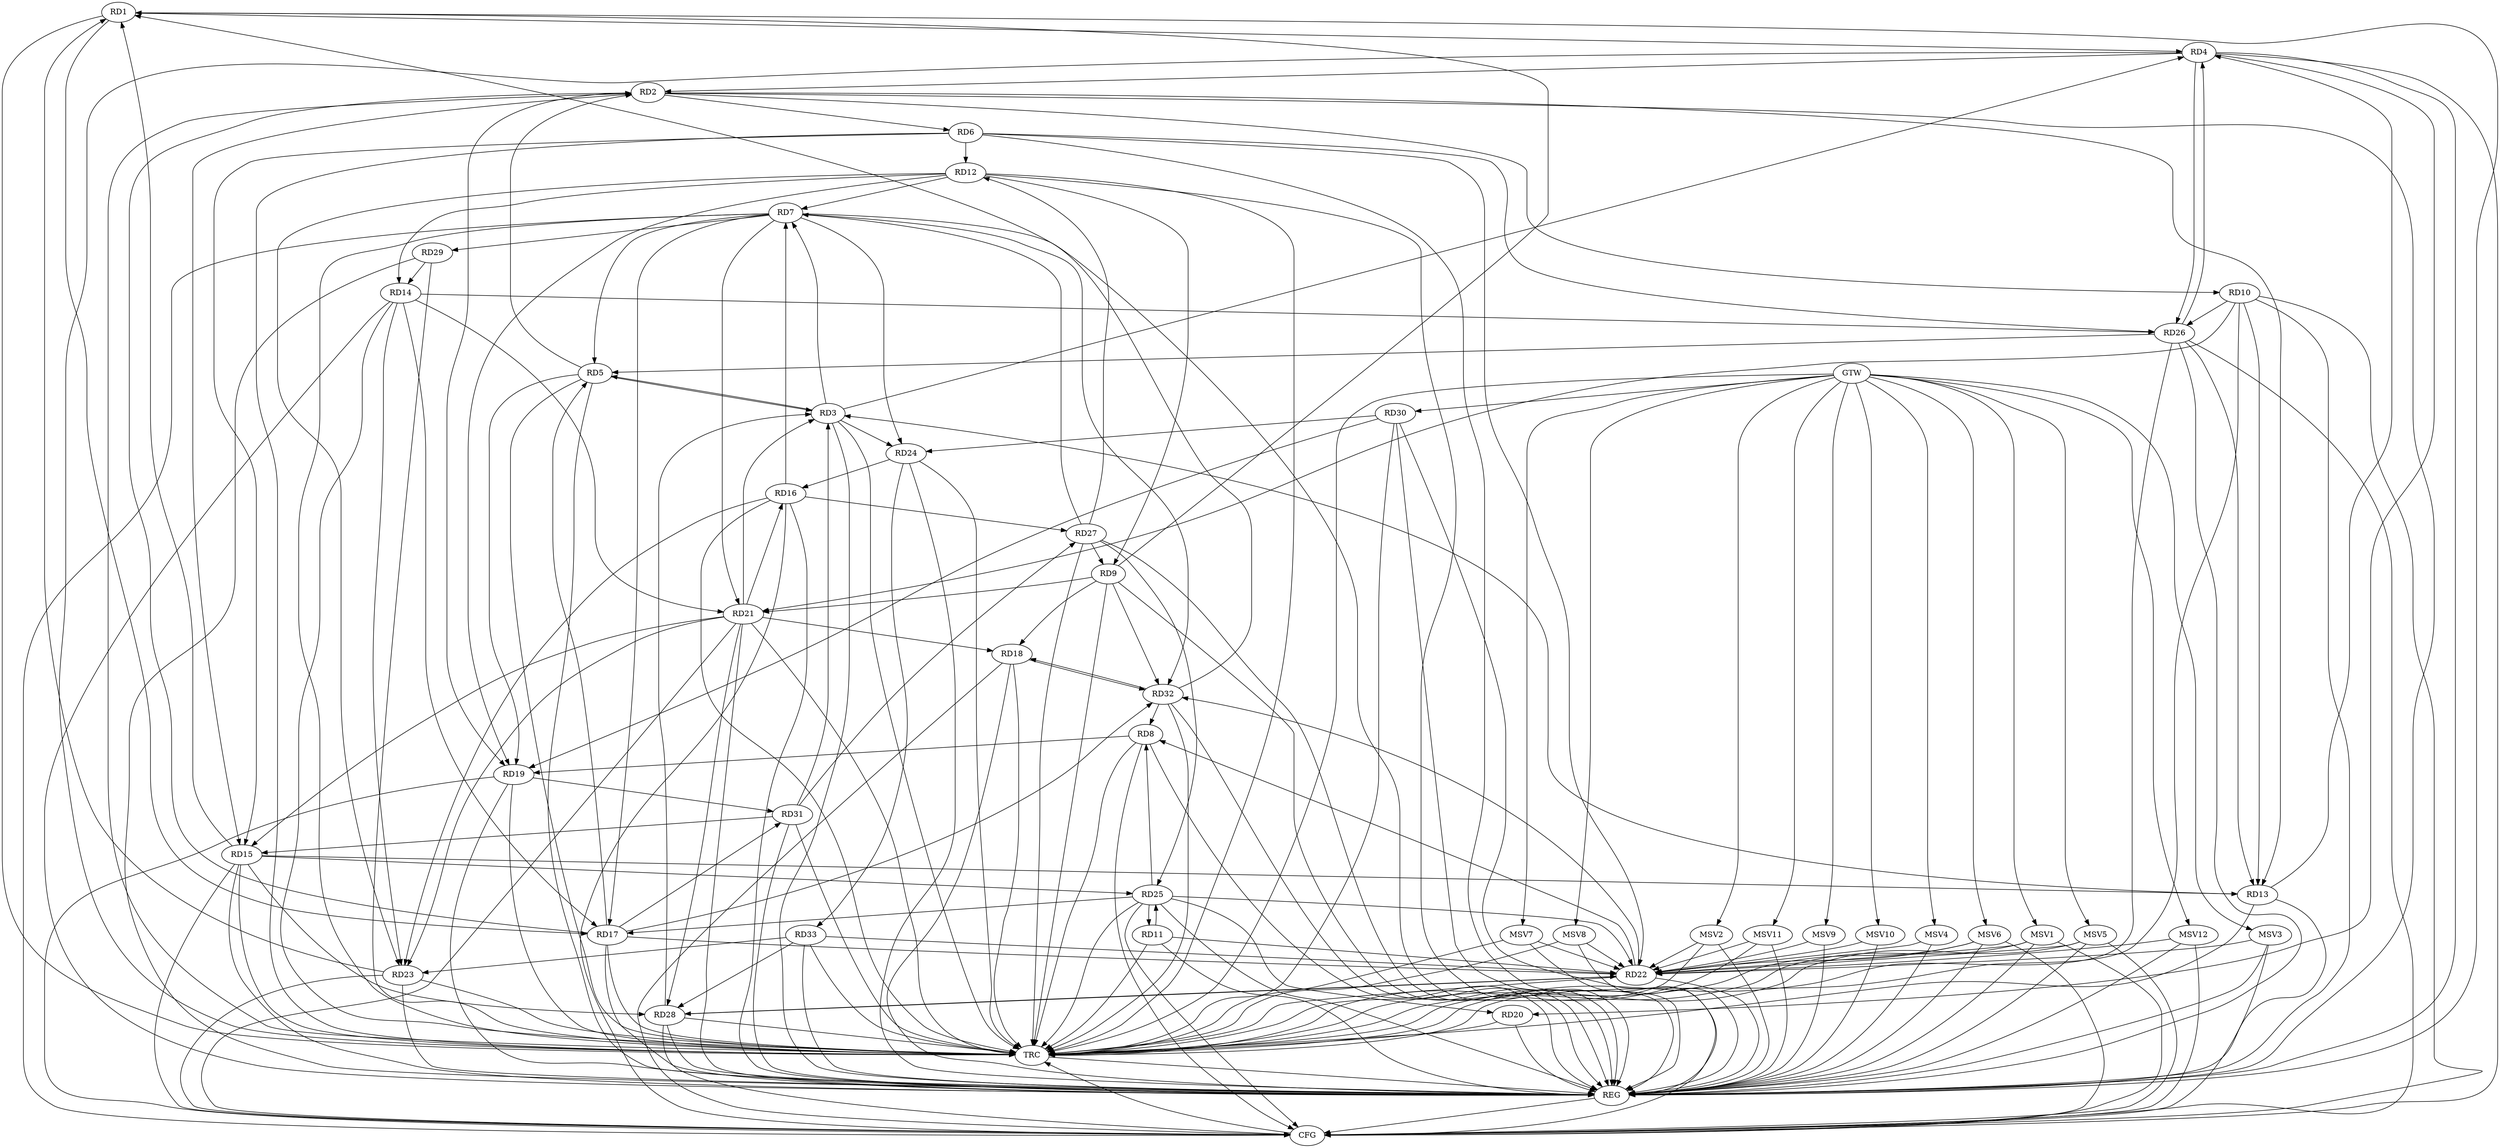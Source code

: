 strict digraph G {
  RD1 [ label="RD1" ];
  RD2 [ label="RD2" ];
  RD3 [ label="RD3" ];
  RD4 [ label="RD4" ];
  RD5 [ label="RD5" ];
  RD6 [ label="RD6" ];
  RD7 [ label="RD7" ];
  RD8 [ label="RD8" ];
  RD9 [ label="RD9" ];
  RD10 [ label="RD10" ];
  RD11 [ label="RD11" ];
  RD12 [ label="RD12" ];
  RD13 [ label="RD13" ];
  RD14 [ label="RD14" ];
  RD15 [ label="RD15" ];
  RD16 [ label="RD16" ];
  RD17 [ label="RD17" ];
  RD18 [ label="RD18" ];
  RD19 [ label="RD19" ];
  RD20 [ label="RD20" ];
  RD21 [ label="RD21" ];
  RD22 [ label="RD22" ];
  RD23 [ label="RD23" ];
  RD24 [ label="RD24" ];
  RD25 [ label="RD25" ];
  RD26 [ label="RD26" ];
  RD27 [ label="RD27" ];
  RD28 [ label="RD28" ];
  RD29 [ label="RD29" ];
  RD30 [ label="RD30" ];
  RD31 [ label="RD31" ];
  RD32 [ label="RD32" ];
  RD33 [ label="RD33" ];
  GTW [ label="GTW" ];
  REG [ label="REG" ];
  CFG [ label="CFG" ];
  TRC [ label="TRC" ];
  MSV1 [ label="MSV1" ];
  MSV2 [ label="MSV2" ];
  MSV3 [ label="MSV3" ];
  MSV4 [ label="MSV4" ];
  MSV5 [ label="MSV5" ];
  MSV6 [ label="MSV6" ];
  MSV7 [ label="MSV7" ];
  MSV8 [ label="MSV8" ];
  MSV9 [ label="MSV9" ];
  MSV10 [ label="MSV10" ];
  MSV11 [ label="MSV11" ];
  MSV12 [ label="MSV12" ];
  RD1 -> RD4;
  RD9 -> RD1;
  RD15 -> RD1;
  RD1 -> RD17;
  RD23 -> RD1;
  RD32 -> RD1;
  RD4 -> RD2;
  RD5 -> RD2;
  RD2 -> RD6;
  RD2 -> RD10;
  RD2 -> RD13;
  RD2 -> RD15;
  RD17 -> RD2;
  RD2 -> RD19;
  RD3 -> RD4;
  RD3 -> RD5;
  RD5 -> RD3;
  RD3 -> RD7;
  RD13 -> RD3;
  RD21 -> RD3;
  RD3 -> RD24;
  RD28 -> RD3;
  RD31 -> RD3;
  RD13 -> RD4;
  RD4 -> RD20;
  RD4 -> RD26;
  RD26 -> RD4;
  RD7 -> RD5;
  RD17 -> RD5;
  RD5 -> RD19;
  RD26 -> RD5;
  RD6 -> RD12;
  RD6 -> RD15;
  RD6 -> RD22;
  RD6 -> RD26;
  RD12 -> RD7;
  RD16 -> RD7;
  RD7 -> RD17;
  RD7 -> RD21;
  RD7 -> RD24;
  RD27 -> RD7;
  RD7 -> RD29;
  RD7 -> RD32;
  RD8 -> RD19;
  RD22 -> RD8;
  RD25 -> RD8;
  RD32 -> RD8;
  RD12 -> RD9;
  RD9 -> RD18;
  RD9 -> RD21;
  RD27 -> RD9;
  RD9 -> RD32;
  RD10 -> RD13;
  RD10 -> RD21;
  RD10 -> RD26;
  RD11 -> RD22;
  RD11 -> RD25;
  RD25 -> RD11;
  RD12 -> RD14;
  RD12 -> RD19;
  RD12 -> RD23;
  RD27 -> RD12;
  RD15 -> RD13;
  RD26 -> RD13;
  RD14 -> RD17;
  RD14 -> RD21;
  RD14 -> RD23;
  RD14 -> RD26;
  RD29 -> RD14;
  RD21 -> RD15;
  RD15 -> RD25;
  RD15 -> RD28;
  RD31 -> RD15;
  RD21 -> RD16;
  RD16 -> RD23;
  RD24 -> RD16;
  RD16 -> RD27;
  RD17 -> RD22;
  RD25 -> RD17;
  RD17 -> RD31;
  RD17 -> RD32;
  RD21 -> RD18;
  RD18 -> RD32;
  RD32 -> RD18;
  RD30 -> RD19;
  RD19 -> RD31;
  RD25 -> RD20;
  RD21 -> RD23;
  RD21 -> RD28;
  RD25 -> RD22;
  RD22 -> RD28;
  RD28 -> RD22;
  RD22 -> RD32;
  RD33 -> RD22;
  RD33 -> RD23;
  RD30 -> RD24;
  RD24 -> RD33;
  RD27 -> RD25;
  RD31 -> RD27;
  RD33 -> RD28;
  GTW -> RD30;
  RD1 -> REG;
  RD2 -> REG;
  RD3 -> REG;
  RD4 -> REG;
  RD5 -> REG;
  RD6 -> REG;
  RD7 -> REG;
  RD8 -> REG;
  RD9 -> REG;
  RD10 -> REG;
  RD11 -> REG;
  RD12 -> REG;
  RD13 -> REG;
  RD14 -> REG;
  RD15 -> REG;
  RD16 -> REG;
  RD17 -> REG;
  RD18 -> REG;
  RD19 -> REG;
  RD20 -> REG;
  RD21 -> REG;
  RD22 -> REG;
  RD23 -> REG;
  RD24 -> REG;
  RD25 -> REG;
  RD26 -> REG;
  RD27 -> REG;
  RD28 -> REG;
  RD29 -> REG;
  RD30 -> REG;
  RD31 -> REG;
  RD32 -> REG;
  RD33 -> REG;
  RD16 -> CFG;
  RD10 -> CFG;
  RD7 -> CFG;
  RD30 -> CFG;
  RD25 -> CFG;
  RD8 -> CFG;
  RD21 -> CFG;
  RD23 -> CFG;
  RD18 -> CFG;
  RD15 -> CFG;
  RD4 -> CFG;
  RD19 -> CFG;
  RD26 -> CFG;
  RD28 -> CFG;
  REG -> CFG;
  RD1 -> TRC;
  RD2 -> TRC;
  RD3 -> TRC;
  RD4 -> TRC;
  RD5 -> TRC;
  RD6 -> TRC;
  RD7 -> TRC;
  RD8 -> TRC;
  RD9 -> TRC;
  RD10 -> TRC;
  RD11 -> TRC;
  RD12 -> TRC;
  RD13 -> TRC;
  RD14 -> TRC;
  RD15 -> TRC;
  RD16 -> TRC;
  RD17 -> TRC;
  RD18 -> TRC;
  RD19 -> TRC;
  RD20 -> TRC;
  RD21 -> TRC;
  RD22 -> TRC;
  RD23 -> TRC;
  RD24 -> TRC;
  RD25 -> TRC;
  RD26 -> TRC;
  RD27 -> TRC;
  RD28 -> TRC;
  RD29 -> TRC;
  RD30 -> TRC;
  RD31 -> TRC;
  RD32 -> TRC;
  RD33 -> TRC;
  GTW -> TRC;
  CFG -> TRC;
  TRC -> REG;
  MSV1 -> RD22;
  GTW -> MSV1;
  MSV1 -> REG;
  MSV1 -> TRC;
  MSV1 -> CFG;
  MSV2 -> RD22;
  GTW -> MSV2;
  MSV2 -> REG;
  MSV2 -> TRC;
  MSV3 -> RD22;
  GTW -> MSV3;
  MSV3 -> REG;
  MSV3 -> CFG;
  MSV4 -> RD22;
  GTW -> MSV4;
  MSV4 -> REG;
  MSV5 -> RD22;
  MSV6 -> RD22;
  GTW -> MSV5;
  MSV5 -> REG;
  MSV5 -> TRC;
  MSV5 -> CFG;
  GTW -> MSV6;
  MSV6 -> REG;
  MSV6 -> TRC;
  MSV6 -> CFG;
  MSV7 -> RD22;
  GTW -> MSV7;
  MSV7 -> REG;
  MSV7 -> TRC;
  MSV8 -> RD22;
  GTW -> MSV8;
  MSV8 -> REG;
  MSV8 -> TRC;
  MSV9 -> RD22;
  GTW -> MSV9;
  MSV9 -> REG;
  MSV10 -> RD22;
  MSV11 -> RD22;
  MSV12 -> RD22;
  GTW -> MSV10;
  MSV10 -> REG;
  GTW -> MSV11;
  MSV11 -> REG;
  MSV11 -> TRC;
  GTW -> MSV12;
  MSV12 -> REG;
  MSV12 -> CFG;
}
